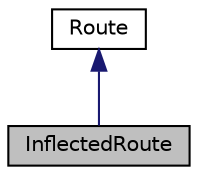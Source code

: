 digraph "InflectedRoute"
{
  edge [fontname="Helvetica",fontsize="10",labelfontname="Helvetica",labelfontsize="10"];
  node [fontname="Helvetica",fontsize="10",shape=record];
  Node1 [label="InflectedRoute",height=0.2,width=0.4,color="black", fillcolor="grey75", style="filled", fontcolor="black"];
  Node2 -> Node1 [dir="back",color="midnightblue",fontsize="10",style="solid",fontname="Helvetica"];
  Node2 [label="Route",height=0.2,width=0.4,color="black", fillcolor="white", style="filled",URL="$class_cake_1_1_routing_1_1_route_1_1_route.html"];
}
